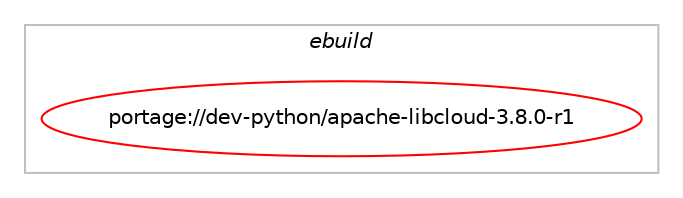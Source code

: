 digraph prolog {

# *************
# Graph options
# *************

newrank=true;
concentrate=true;
compound=true;
graph [rankdir=LR,fontname=Helvetica,fontsize=10,ranksep=1.5];#, ranksep=2.5, nodesep=0.2];
edge  [arrowhead=vee];
node  [fontname=Helvetica,fontsize=10];

# **********
# The ebuild
# **********

subgraph cluster_leftcol {
color=gray;
label=<<i>ebuild</i>>;
id [label="portage://dev-python/apache-libcloud-3.8.0-r1", color=red, width=4, href="../dev-python/apache-libcloud-3.8.0-r1.svg"];
}

# ****************
# The dependencies
# ****************

subgraph cluster_midcol {
color=gray;
label=<<i>dependencies</i>>;
subgraph cluster_compile {
fillcolor="#eeeeee";
style=filled;
label=<<i>compile</i>>;
}
subgraph cluster_compileandrun {
fillcolor="#eeeeee";
style=filled;
label=<<i>compile and run</i>>;
}
subgraph cluster_run {
fillcolor="#eeeeee";
style=filled;
label=<<i>run</i>>;
# *** BEGIN UNKNOWN DEPENDENCY TYPE (TODO) ***
# id -> equal(use_conditional_group(positive,python_targets_python3_10,portage://dev-python/apache-libcloud-3.8.0-r1,[package_dependency(portage://dev-python/apache-libcloud-3.8.0-r1,run,no,dev-lang,python,none,[,,],[slot(3.10)],[use(enable(ssl),positive)])]))
# *** END UNKNOWN DEPENDENCY TYPE (TODO) ***

# *** BEGIN UNKNOWN DEPENDENCY TYPE (TODO) ***
# id -> equal(use_conditional_group(positive,python_targets_python3_11,portage://dev-python/apache-libcloud-3.8.0-r1,[package_dependency(portage://dev-python/apache-libcloud-3.8.0-r1,run,no,dev-lang,python,none,[,,],[slot(3.11)],[use(enable(ssl),positive)])]))
# *** END UNKNOWN DEPENDENCY TYPE (TODO) ***

# *** BEGIN UNKNOWN DEPENDENCY TYPE (TODO) ***
# id -> equal(use_conditional_group(positive,python_targets_python3_12,portage://dev-python/apache-libcloud-3.8.0-r1,[package_dependency(portage://dev-python/apache-libcloud-3.8.0-r1,run,no,dev-lang,python,none,[,,],[slot(3.12)],[use(enable(ssl),positive)])]))
# *** END UNKNOWN DEPENDENCY TYPE (TODO) ***

# *** BEGIN UNKNOWN DEPENDENCY TYPE (TODO) ***
# id -> equal(use_conditional_group(positive,python_targets_python3_13,portage://dev-python/apache-libcloud-3.8.0-r1,[package_dependency(portage://dev-python/apache-libcloud-3.8.0-r1,run,no,dev-lang,python,none,[,,],[slot(3.13)],[use(enable(ssl),positive)])]))
# *** END UNKNOWN DEPENDENCY TYPE (TODO) ***

# *** BEGIN UNKNOWN DEPENDENCY TYPE (TODO) ***
# id -> equal(package_dependency(portage://dev-python/apache-libcloud-3.8.0-r1,run,no,dev-python,pyopenssl,none,[,,],[],[use(optenable(python_targets_python3_10),negative),use(optenable(python_targets_python3_11),negative),use(optenable(python_targets_python3_12),negative),use(optenable(python_targets_python3_13),negative)]))
# *** END UNKNOWN DEPENDENCY TYPE (TODO) ***

# *** BEGIN UNKNOWN DEPENDENCY TYPE (TODO) ***
# id -> equal(package_dependency(portage://dev-python/apache-libcloud-3.8.0-r1,run,no,dev-python,requests,greaterequal,[2.26.0,,,2.26.0],[],[use(optenable(python_targets_python3_10),negative),use(optenable(python_targets_python3_11),negative),use(optenable(python_targets_python3_12),negative),use(optenable(python_targets_python3_13),negative)]))
# *** END UNKNOWN DEPENDENCY TYPE (TODO) ***

}
}

# **************
# The candidates
# **************

subgraph cluster_choices {
rank=same;
color=gray;
label=<<i>candidates</i>>;

}

}
